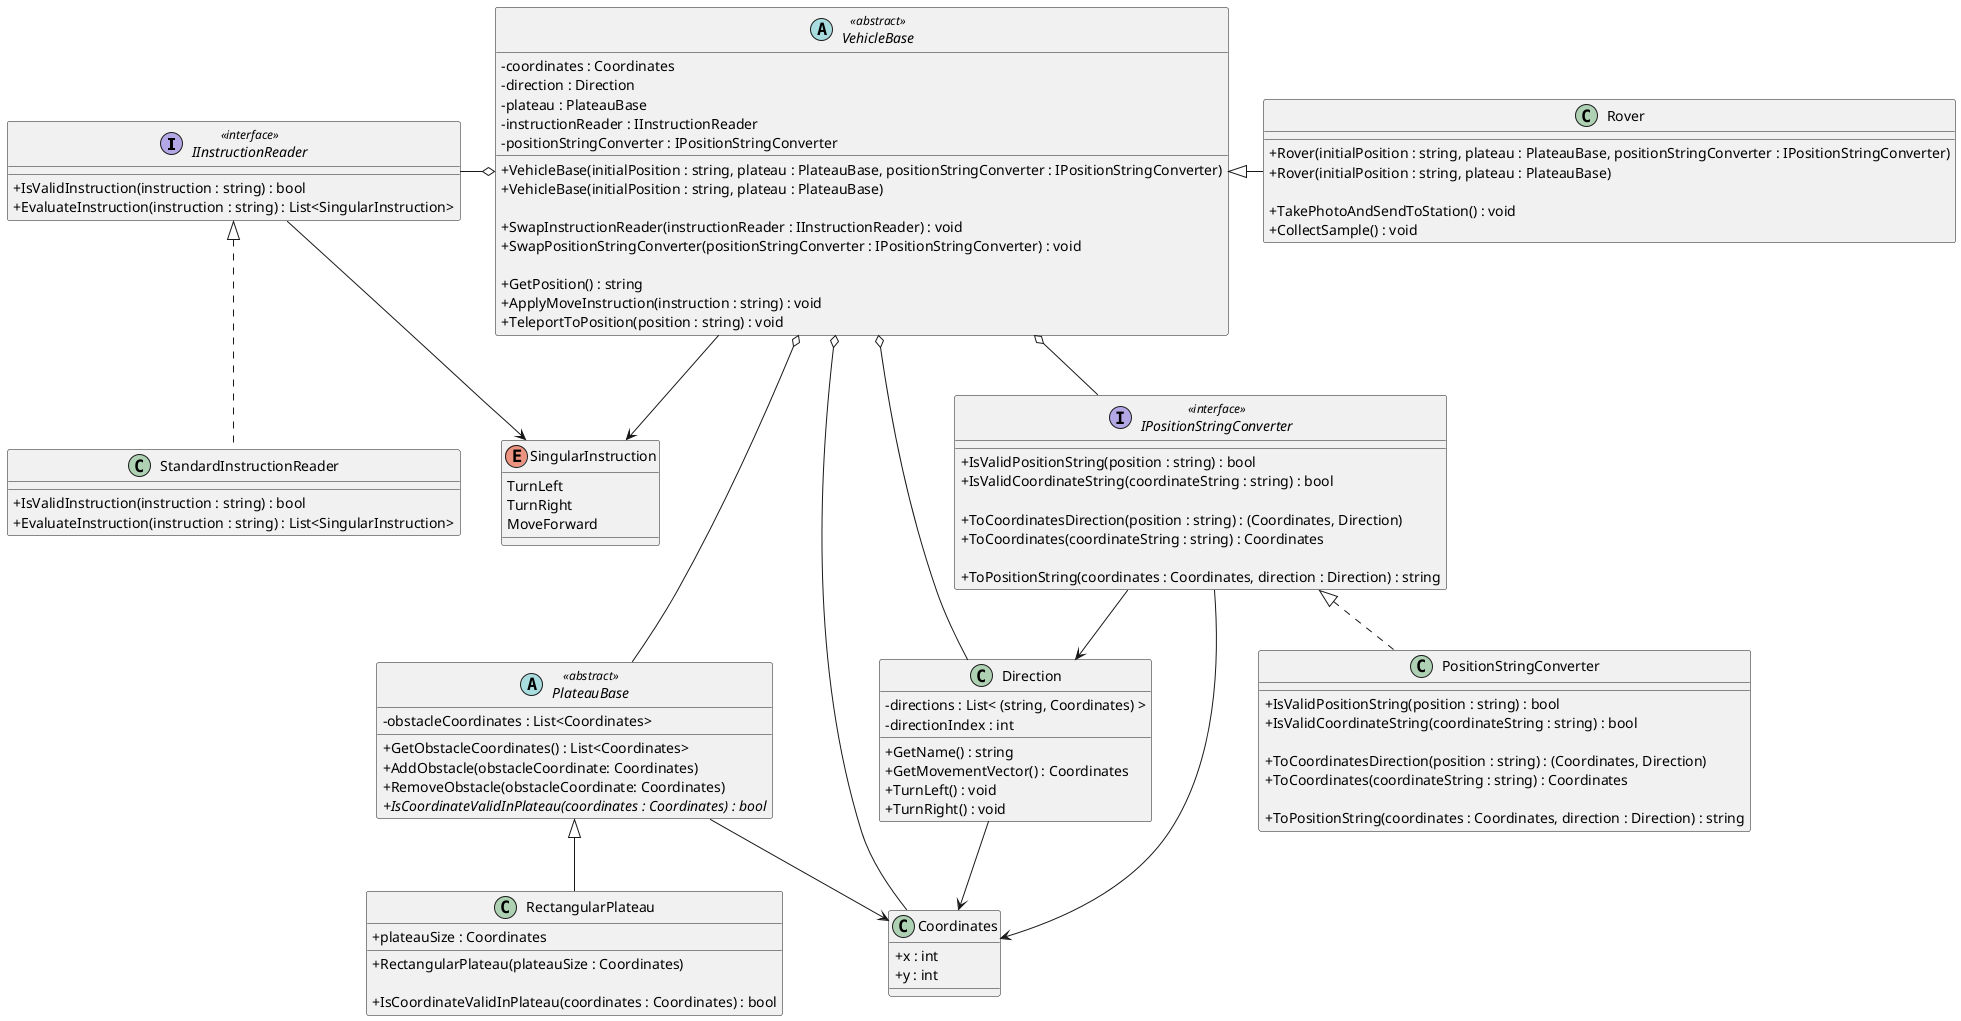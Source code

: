 @startuml "Mars Rover Challenge"
skinparam classAttributeIconSize 0

interface IInstructionReader <<interface>>
{
  + IsValidInstruction(instruction : string) : bool
  + EvaluateInstruction(instruction : string) : List<SingularInstruction>
}

enum SingularInstruction
{
  TurnLeft
  TurnRight
  MoveForward
}

class StandardInstructionReader
{
  + IsValidInstruction(instruction : string) : bool
  + EvaluateInstruction(instruction : string) : List<SingularInstruction>
}

abstract PlateauBase <<abstract>>
{
  - obstacleCoordinates : List<Coordinates>

  + GetObstacleCoordinates() : List<Coordinates>
  + AddObstacle(obstacleCoordinate: Coordinates)
  + RemoveObstacle(obstacleCoordinate: Coordinates)
  {abstract} + IsCoordinateValidInPlateau(coordinates : Coordinates) : bool
}

class RectangularPlateau
{
  + plateauSize : Coordinates

  + RectangularPlateau(plateauSize : Coordinates)

  + IsCoordinateValidInPlateau(coordinates : Coordinates) : bool
}

class Coordinates
{
  + x : int
  + y : int
}

class Direction
{
  - directions : List< &#40;string, Coordinates&#41; >
  - directionIndex : int

  + GetName() : string
  + GetMovementVector() : Coordinates
  + TurnLeft() : void
  + TurnRight() : void
}

interface IPositionStringConverter <<interface>>
{
  + IsValidPositionString(position : string) : bool
  + IsValidCoordinateString(coordinateString : string) : bool

  + ToCoordinatesDirection(position : string) : (Coordinates, Direction)
  + ToCoordinates(coordinateString : string) : Coordinates

  + ToPositionString(coordinates : Coordinates, direction : Direction) : string
}

class PositionStringConverter
{
  + IsValidPositionString(position : string) : bool
  + IsValidCoordinateString(coordinateString : string) : bool

  + ToCoordinatesDirection(position : string) : (Coordinates, Direction)
  + ToCoordinates(coordinateString : string) : Coordinates

  + ToPositionString(coordinates : Coordinates, direction : Direction) : string
}

abstract VehicleBase <<abstract>>
{
  - coordinates : Coordinates
  - direction : Direction
  - plateau : PlateauBase
  - instructionReader : IInstructionReader
  - positionStringConverter : IPositionStringConverter

  + VehicleBase(initialPosition : string, plateau : PlateauBase, positionStringConverter : IPositionStringConverter)
  + VehicleBase(initialPosition : string, plateau : PlateauBase)

  + SwapInstructionReader(instructionReader : IInstructionReader) : void
  + SwapPositionStringConverter(positionStringConverter : IPositionStringConverter) : void
  
  + GetPosition() : string
  + ApplyMoveInstruction(instruction : string) : void
  + TeleportToPosition(position : string) : void
}

class Rover
{
  + Rover(initialPosition : string, plateau : PlateauBase, positionStringConverter : IPositionStringConverter)
  + Rover(initialPosition : string, plateau : PlateauBase)

  + TakePhotoAndSendToStation() : void
  + CollectSample() : void
}

IInstructionReader -> SingularInstruction
IInstructionReader <|.. StandardInstructionReader 
PlateauBase <|-- RectangularPlateau

IPositionStringConverter <|.. PositionStringConverter

VehicleBase <|-r- Rover

PlateauBase --> Coordinates
Direction --> Coordinates
IPositionStringConverter --> Coordinates
IPositionStringConverter --> Direction

VehicleBase o-- Coordinates
VehicleBase o-- Direction
VehicleBase o--- PlateauBase
VehicleBase o-l IInstructionReader
VehicleBase o-- IPositionStringConverter

VehicleBase --> SingularInstruction

@enduml